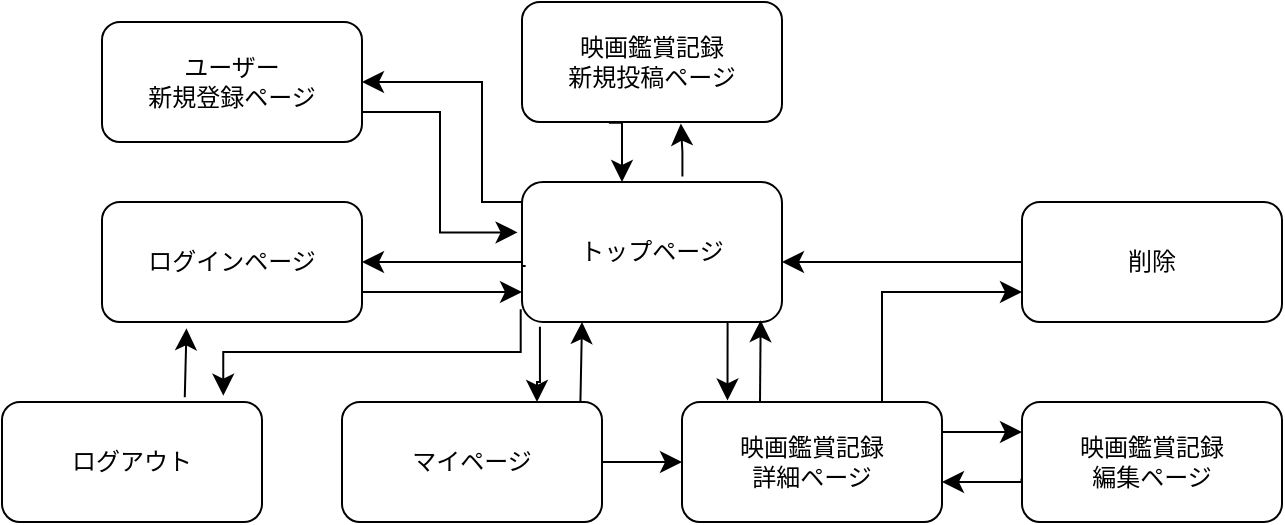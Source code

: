 <mxfile>
    <diagram id="mJvwapoe4vyN0zEH_8oF" name="ページ1">
        <mxGraphModel dx="1012" dy="563" grid="1" gridSize="10" guides="1" tooltips="1" connect="1" arrows="1" fold="1" page="1" pageScale="1" pageWidth="827" pageHeight="1169" math="0" shadow="0">
            <root>
                <mxCell id="0"/>
                <mxCell id="1" parent="0"/>
                <mxCell id="2" value="トップページ" style="rounded=1;whiteSpace=wrap;html=1;" vertex="1" parent="1">
                    <mxGeometry x="320" y="650" width="130" height="70" as="geometry"/>
                </mxCell>
                <mxCell id="4" value="ユーザー&lt;br&gt;新規登録ページ&lt;br&gt;" style="rounded=1;whiteSpace=wrap;html=1;" vertex="1" parent="1">
                    <mxGeometry x="110" y="570" width="130" height="60" as="geometry"/>
                </mxCell>
                <mxCell id="5" value="ログインページ" style="rounded=1;whiteSpace=wrap;html=1;" vertex="1" parent="1">
                    <mxGeometry x="110" y="660" width="130" height="60" as="geometry"/>
                </mxCell>
                <mxCell id="6" value="映画鑑賞記録&lt;br&gt;新規投稿ページ" style="rounded=1;whiteSpace=wrap;html=1;" vertex="1" parent="1">
                    <mxGeometry x="320" y="560" width="130" height="60" as="geometry"/>
                </mxCell>
                <mxCell id="15" style="edgeStyle=none;html=1;" edge="1" parent="1" source="7">
                    <mxGeometry relative="1" as="geometry">
                        <mxPoint x="300" y="760" as="targetPoint"/>
                    </mxGeometry>
                </mxCell>
                <mxCell id="7" value="マイページ" style="rounded=1;whiteSpace=wrap;html=1;" vertex="1" parent="1">
                    <mxGeometry x="230" y="760" width="130" height="60" as="geometry"/>
                </mxCell>
                <mxCell id="8" value="映画鑑賞記録&lt;br&gt;詳細ページ" style="rounded=1;whiteSpace=wrap;html=1;" vertex="1" parent="1">
                    <mxGeometry x="400" y="760" width="130" height="60" as="geometry"/>
                </mxCell>
                <mxCell id="9" value="削除" style="rounded=1;whiteSpace=wrap;html=1;" vertex="1" parent="1">
                    <mxGeometry x="570" y="660" width="130" height="60" as="geometry"/>
                </mxCell>
                <mxCell id="10" value="映画鑑賞記録&lt;br&gt;編集ページ" style="rounded=1;whiteSpace=wrap;html=1;" vertex="1" parent="1">
                    <mxGeometry x="570" y="760" width="130" height="60" as="geometry"/>
                </mxCell>
                <mxCell id="11" value="" style="edgeStyle=elbowEdgeStyle;elbow=horizontal;endArrow=classic;html=1;curved=0;rounded=0;endSize=8;startSize=8;exitX=0;exitY=0.5;exitDx=0;exitDy=0;" edge="1" parent="1" source="9">
                    <mxGeometry width="50" height="50" relative="1" as="geometry">
                        <mxPoint x="390" y="730" as="sourcePoint"/>
                        <mxPoint x="450" y="690" as="targetPoint"/>
                        <Array as="points">
                            <mxPoint x="480" y="690"/>
                        </Array>
                    </mxGeometry>
                </mxCell>
                <mxCell id="12" value="" style="edgeStyle=elbowEdgeStyle;elbow=horizontal;endArrow=classic;html=1;curved=0;rounded=0;endSize=8;startSize=8;exitX=1;exitY=0.5;exitDx=0;exitDy=0;entryX=0;entryY=0.5;entryDx=0;entryDy=0;" edge="1" parent="1" source="7" target="8">
                    <mxGeometry width="50" height="50" relative="1" as="geometry">
                        <mxPoint x="390" y="830" as="sourcePoint"/>
                        <mxPoint x="440" y="770" as="targetPoint"/>
                        <Array as="points">
                            <mxPoint x="380" y="790"/>
                        </Array>
                    </mxGeometry>
                </mxCell>
                <mxCell id="14" value="" style="edgeStyle=segmentEdgeStyle;endArrow=classic;html=1;curved=0;rounded=0;endSize=8;startSize=8;exitX=0.917;exitY=0;exitDx=0;exitDy=0;exitPerimeter=0;" edge="1" parent="1" source="7">
                    <mxGeometry width="50" height="50" relative="1" as="geometry">
                        <mxPoint x="350" y="750" as="sourcePoint"/>
                        <mxPoint x="350" y="720" as="targetPoint"/>
                    </mxGeometry>
                </mxCell>
                <mxCell id="19" value="" style="edgeStyle=segmentEdgeStyle;endArrow=classic;html=1;curved=0;rounded=0;endSize=8;startSize=8;entryX=0.918;entryY=0.987;entryDx=0;entryDy=0;entryPerimeter=0;" edge="1" parent="1" target="2">
                    <mxGeometry width="50" height="50" relative="1" as="geometry">
                        <mxPoint x="439" y="760" as="sourcePoint"/>
                        <mxPoint x="440" y="780" as="targetPoint"/>
                    </mxGeometry>
                </mxCell>
                <mxCell id="20" value="" style="edgeStyle=segmentEdgeStyle;endArrow=classic;html=1;curved=0;rounded=0;endSize=8;startSize=8;entryX=0.175;entryY=-0.013;entryDx=0;entryDy=0;entryPerimeter=0;exitX=0.75;exitY=1;exitDx=0;exitDy=0;" edge="1" parent="1" source="2" target="8">
                    <mxGeometry width="50" height="50" relative="1" as="geometry">
                        <mxPoint x="390" y="830" as="sourcePoint"/>
                        <mxPoint x="440" y="780" as="targetPoint"/>
                    </mxGeometry>
                </mxCell>
                <mxCell id="24" value="" style="edgeStyle=elbowEdgeStyle;elbow=horizontal;endArrow=classic;html=1;curved=0;rounded=0;endSize=8;startSize=8;entryX=0;entryY=0.75;entryDx=0;entryDy=0;" edge="1" parent="1" target="9">
                    <mxGeometry width="50" height="50" relative="1" as="geometry">
                        <mxPoint x="500" y="760" as="sourcePoint"/>
                        <mxPoint x="440" y="780" as="targetPoint"/>
                        <Array as="points">
                            <mxPoint x="500" y="730"/>
                        </Array>
                    </mxGeometry>
                </mxCell>
                <mxCell id="32" value="" style="edgeStyle=elbowEdgeStyle;elbow=horizontal;endArrow=classic;html=1;curved=0;rounded=0;endSize=8;startSize=8;exitX=1;exitY=0.25;exitDx=0;exitDy=0;entryX=0;entryY=0.25;entryDx=0;entryDy=0;" edge="1" parent="1" source="8" target="10">
                    <mxGeometry width="50" height="50" relative="1" as="geometry">
                        <mxPoint x="400" y="830" as="sourcePoint"/>
                        <mxPoint x="450" y="780" as="targetPoint"/>
                    </mxGeometry>
                </mxCell>
                <mxCell id="34" value="" style="edgeStyle=elbowEdgeStyle;elbow=vertical;endArrow=classic;html=1;curved=0;rounded=0;endSize=8;startSize=8;exitX=-0.002;exitY=0.64;exitDx=0;exitDy=0;exitPerimeter=0;entryX=1;entryY=0.667;entryDx=0;entryDy=0;entryPerimeter=0;" edge="1" parent="1" source="10" target="8">
                    <mxGeometry width="50" height="50" relative="1" as="geometry">
                        <mxPoint x="400" y="830" as="sourcePoint"/>
                        <mxPoint x="540" y="800" as="targetPoint"/>
                        <Array as="points">
                            <mxPoint x="530" y="800"/>
                        </Array>
                    </mxGeometry>
                </mxCell>
                <mxCell id="36" value="" style="edgeStyle=elbowEdgeStyle;elbow=horizontal;endArrow=classic;html=1;curved=0;rounded=0;endSize=8;startSize=8;exitX=0.334;exitY=1.007;exitDx=0;exitDy=0;exitPerimeter=0;" edge="1" parent="1" source="6" target="2">
                    <mxGeometry width="50" height="50" relative="1" as="geometry">
                        <mxPoint x="400" y="830" as="sourcePoint"/>
                        <mxPoint x="450" y="780" as="targetPoint"/>
                        <Array as="points">
                            <mxPoint x="370" y="640"/>
                        </Array>
                    </mxGeometry>
                </mxCell>
                <mxCell id="41" value="" style="edgeStyle=elbowEdgeStyle;elbow=horizontal;endArrow=classic;html=1;curved=0;rounded=0;endSize=8;startSize=8;exitX=1;exitY=0.75;exitDx=0;exitDy=0;" edge="1" parent="1" source="5">
                    <mxGeometry width="50" height="50" relative="1" as="geometry">
                        <mxPoint x="400" y="820" as="sourcePoint"/>
                        <mxPoint x="320" y="705" as="targetPoint"/>
                        <Array as="points">
                            <mxPoint x="310" y="700"/>
                        </Array>
                    </mxGeometry>
                </mxCell>
                <mxCell id="44" value="" style="edgeStyle=elbowEdgeStyle;elbow=horizontal;endArrow=classic;html=1;curved=0;rounded=0;endSize=8;startSize=8;entryX=1;entryY=0.5;entryDx=0;entryDy=0;" edge="1" parent="1" target="4">
                    <mxGeometry width="50" height="50" relative="1" as="geometry">
                        <mxPoint x="320" y="660" as="sourcePoint"/>
                        <mxPoint x="450" y="770" as="targetPoint"/>
                        <Array as="points">
                            <mxPoint x="300" y="630"/>
                        </Array>
                    </mxGeometry>
                </mxCell>
                <mxCell id="55" value="" style="edgeStyle=elbowEdgeStyle;elbow=horizontal;endArrow=classic;html=1;curved=0;rounded=0;endSize=8;startSize=8;entryX=1;entryY=0.5;entryDx=0;entryDy=0;exitX=0.014;exitY=0.6;exitDx=0;exitDy=0;exitPerimeter=0;" edge="1" parent="1" source="2" target="5">
                    <mxGeometry width="50" height="50" relative="1" as="geometry">
                        <mxPoint x="420" y="820" as="sourcePoint"/>
                        <mxPoint x="470" y="770" as="targetPoint"/>
                        <Array as="points">
                            <mxPoint x="320" y="690"/>
                        </Array>
                    </mxGeometry>
                </mxCell>
                <mxCell id="56" value="" style="edgeStyle=elbowEdgeStyle;elbow=horizontal;endArrow=classic;html=1;curved=0;rounded=0;endSize=8;startSize=8;entryX=-0.017;entryY=0.36;entryDx=0;entryDy=0;entryPerimeter=0;exitX=1;exitY=0.75;exitDx=0;exitDy=0;" edge="1" parent="1" source="4" target="2">
                    <mxGeometry width="50" height="50" relative="1" as="geometry">
                        <mxPoint x="420" y="820" as="sourcePoint"/>
                        <mxPoint x="470" y="770" as="targetPoint"/>
                    </mxGeometry>
                </mxCell>
                <mxCell id="58" value="" style="edgeStyle=elbowEdgeStyle;elbow=vertical;endArrow=classic;html=1;curved=0;rounded=0;endSize=8;startSize=8;exitX=0.617;exitY=-0.04;exitDx=0;exitDy=0;exitPerimeter=0;entryX=0.611;entryY=1.013;entryDx=0;entryDy=0;entryPerimeter=0;" edge="1" parent="1" source="2" target="6">
                    <mxGeometry width="50" height="50" relative="1" as="geometry">
                        <mxPoint x="402" y="640" as="sourcePoint"/>
                        <mxPoint x="470" y="770" as="targetPoint"/>
                        <Array as="points">
                            <mxPoint x="390" y="635"/>
                        </Array>
                    </mxGeometry>
                </mxCell>
                <mxCell id="60" value="" style="edgeStyle=elbowEdgeStyle;elbow=vertical;endArrow=classic;html=1;curved=0;rounded=0;endSize=8;startSize=8;exitX=0.069;exitY=1.034;exitDx=0;exitDy=0;exitPerimeter=0;entryX=0.75;entryY=0;entryDx=0;entryDy=0;" edge="1" parent="1" source="2" target="7">
                    <mxGeometry width="50" height="50" relative="1" as="geometry">
                        <mxPoint x="420" y="820" as="sourcePoint"/>
                        <mxPoint x="330" y="750" as="targetPoint"/>
                        <Array as="points">
                            <mxPoint x="330" y="750"/>
                        </Array>
                    </mxGeometry>
                </mxCell>
                <mxCell id="61" value="ログアウト" style="rounded=1;whiteSpace=wrap;html=1;" vertex="1" parent="1">
                    <mxGeometry x="60" y="760" width="130" height="60" as="geometry"/>
                </mxCell>
                <mxCell id="62" value="" style="edgeStyle=segmentEdgeStyle;endArrow=classic;html=1;curved=0;rounded=0;endSize=8;startSize=8;entryX=0.325;entryY=1.053;entryDx=0;entryDy=0;entryPerimeter=0;exitX=0.703;exitY=-0.04;exitDx=0;exitDy=0;exitPerimeter=0;" edge="1" parent="1" source="61" target="5">
                    <mxGeometry width="50" height="50" relative="1" as="geometry">
                        <mxPoint x="160" y="820" as="sourcePoint"/>
                        <mxPoint x="470" y="770" as="targetPoint"/>
                    </mxGeometry>
                </mxCell>
                <mxCell id="66" value="" style="edgeStyle=elbowEdgeStyle;elbow=vertical;endArrow=classic;html=1;curved=0;rounded=0;endSize=8;startSize=8;entryX=0.851;entryY=-0.053;entryDx=0;entryDy=0;entryPerimeter=0;exitX=-0.005;exitY=0.909;exitDx=0;exitDy=0;exitPerimeter=0;" edge="1" parent="1" source="2" target="61">
                    <mxGeometry width="50" height="50" relative="1" as="geometry">
                        <mxPoint x="420" y="820" as="sourcePoint"/>
                        <mxPoint x="470" y="770" as="targetPoint"/>
                    </mxGeometry>
                </mxCell>
            </root>
        </mxGraphModel>
    </diagram>
</mxfile>